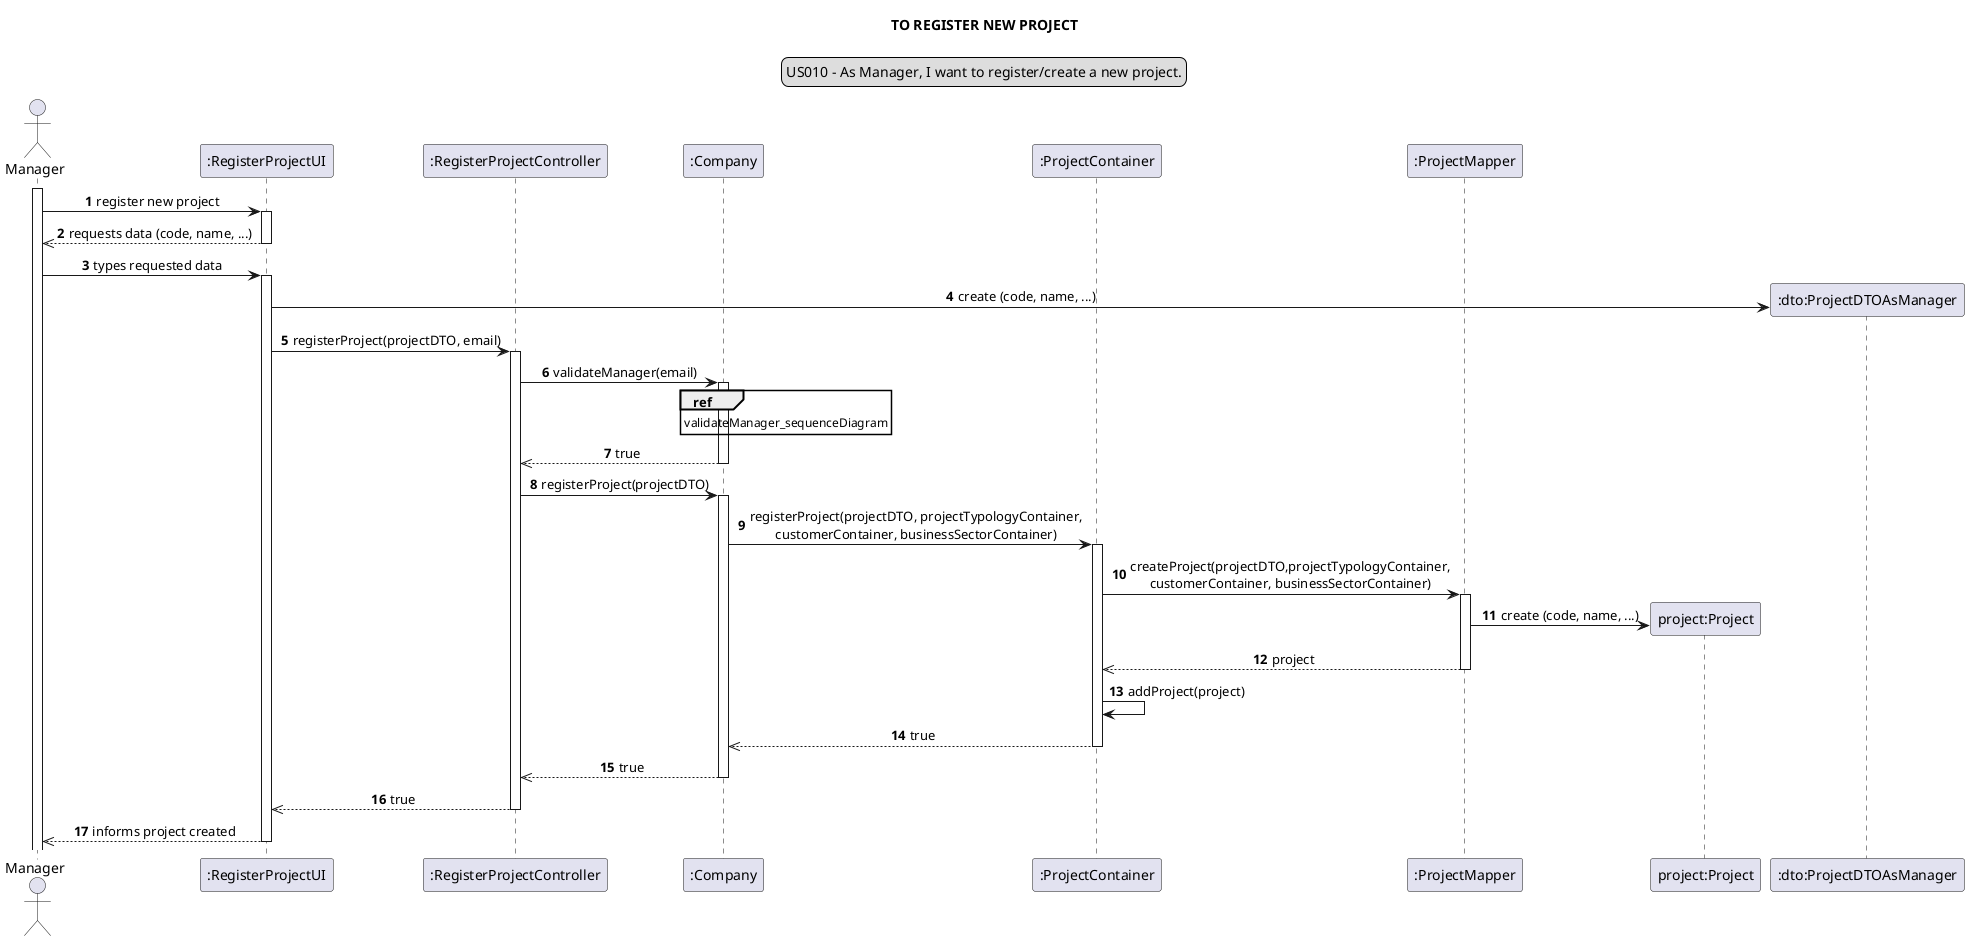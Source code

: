 @startuml

skinparam sequenceMessageAlign center
title TO REGISTER NEW PROJECT
legend top
US010 - As Manager, I want to register/create a new project.
end legend
autonumber

actor Manager as mg
participant ":RegisterProjectUI" as ui
participant ":RegisterProjectController" as controller
participant ":Company" as comp
participant ":ProjectContainer" as PC
participant ":ProjectMapper" as mapper
participant "project:Project" as project
participant ":dto:ProjectDTOAsManager" as dto

activate mg
mg ->ui : register new project
activate ui
ui -->> mg: requests data (code, name, ...)
deactivate ui
mg -> ui: types requested data
activate ui
create dto
ui -> dto: create (code, name, ...)
ui -> controller: registerProject(projectDTO, email)
activate controller

controller -> comp: validateManager(email)
ref over comp: validateManager_sequenceDiagram
activate comp
comp -->> controller: true
deactivate comp
controller -> comp: registerProject(projectDTO)
activate comp
comp -> PC : registerProject(projectDTO, projectTypologyContainer,\ncustomerContainer, businessSectorContainer)
activate PC
PC -> mapper: createProject(projectDTO,projectTypologyContainer,\ncustomerContainer, businessSectorContainer)
activate mapper
create project
mapper -> project : create (code, name, ...)
mapper -->> PC: project
deactivate mapper
PC -> PC : addProject(project)
PC -->> comp : true
deactivate PC
comp -->>controller: true
deactivate comp
controller -->> ui : true
deactivate controller
ui -->> mg :  informs project created
deactivate ui

@enduml